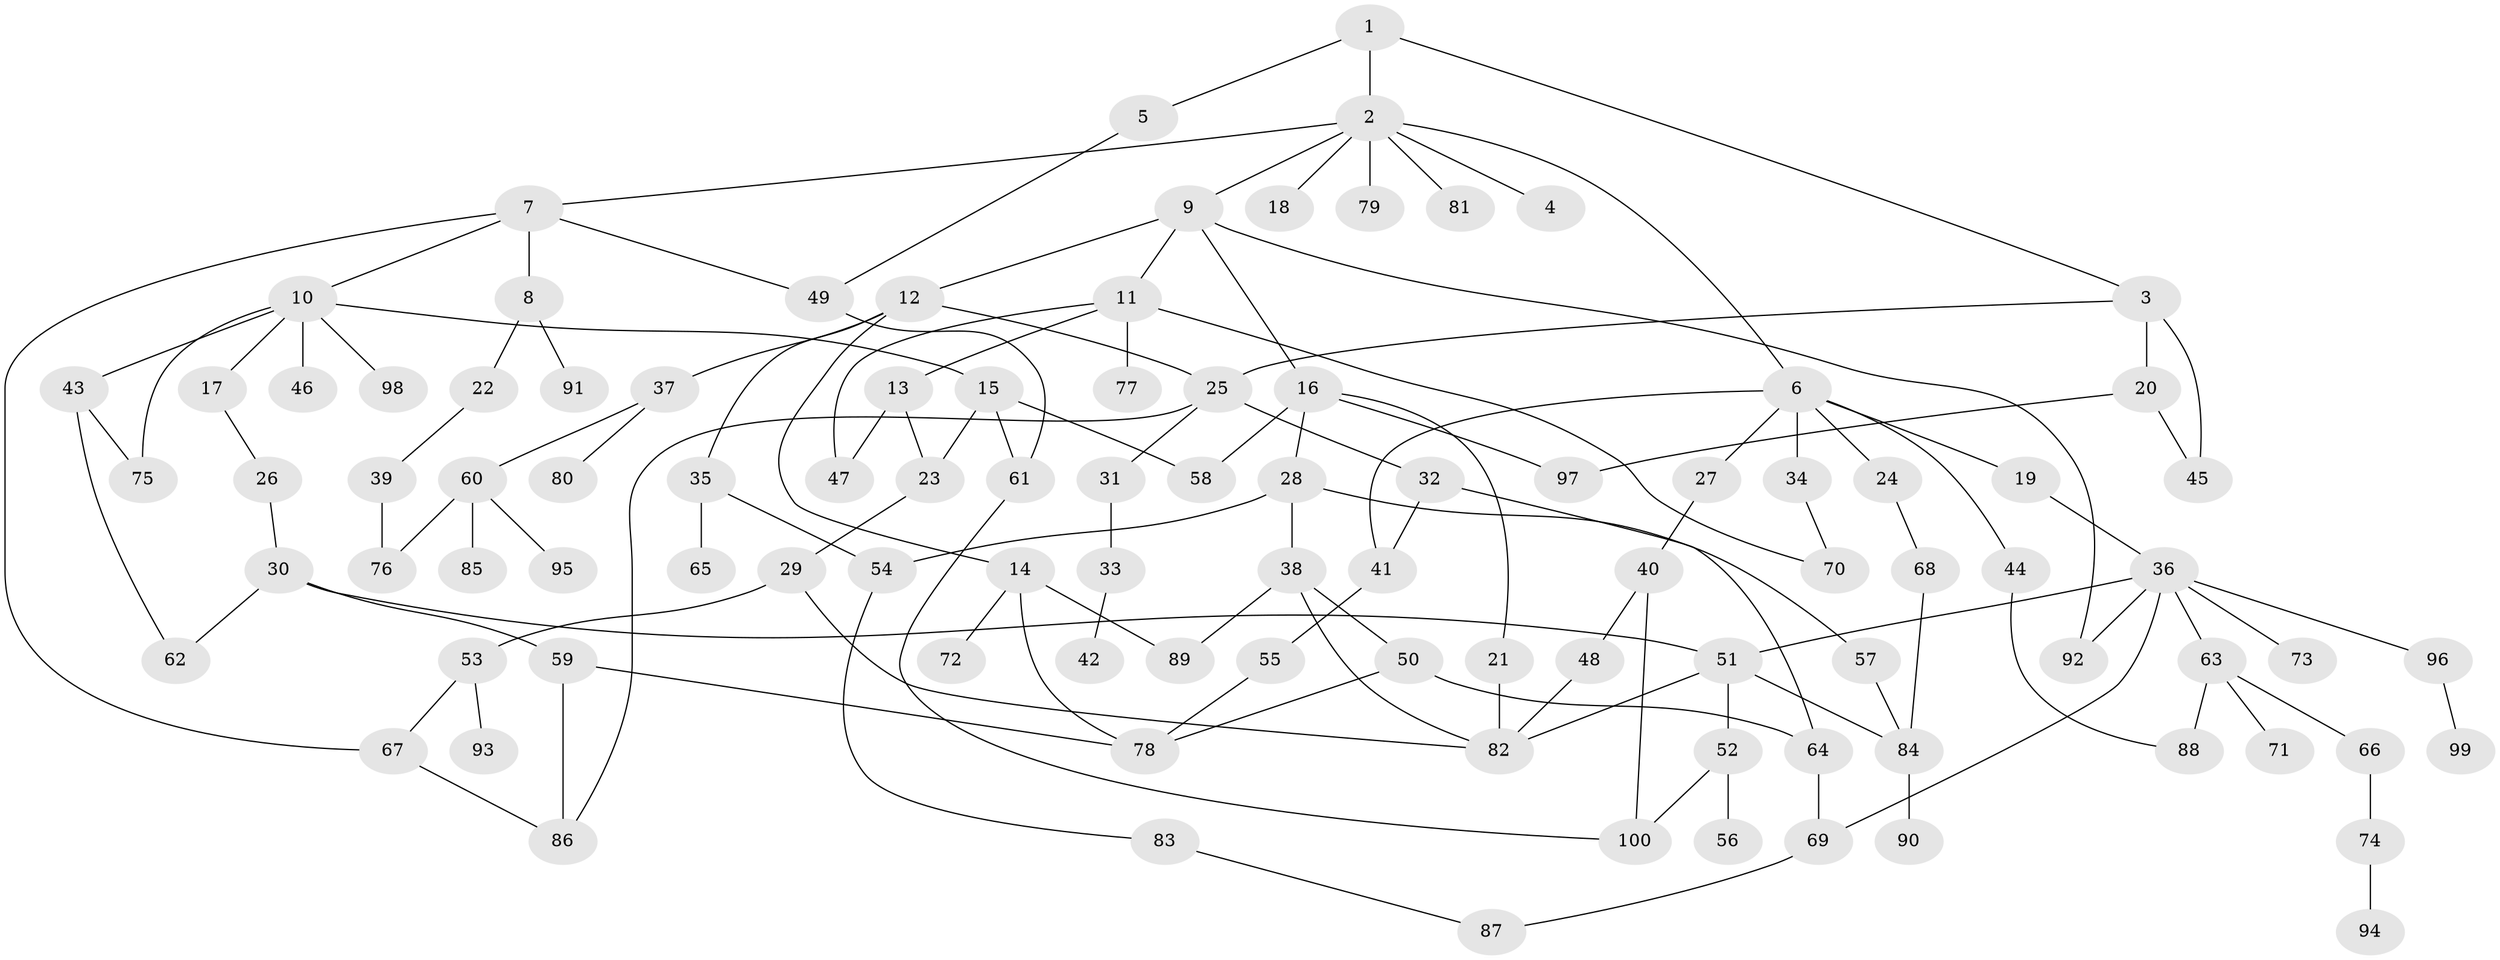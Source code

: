 // coarse degree distribution, {4: 0.1076923076923077, 11: 0.015384615384615385, 1: 0.24615384615384617, 3: 0.18461538461538463, 8: 0.03076923076923077, 5: 0.09230769230769231, 2: 0.2923076923076923, 10: 0.015384615384615385, 7: 0.015384615384615385}
// Generated by graph-tools (version 1.1) at 2025/23/03/03/25 07:23:30]
// undirected, 100 vertices, 134 edges
graph export_dot {
graph [start="1"]
  node [color=gray90,style=filled];
  1;
  2;
  3;
  4;
  5;
  6;
  7;
  8;
  9;
  10;
  11;
  12;
  13;
  14;
  15;
  16;
  17;
  18;
  19;
  20;
  21;
  22;
  23;
  24;
  25;
  26;
  27;
  28;
  29;
  30;
  31;
  32;
  33;
  34;
  35;
  36;
  37;
  38;
  39;
  40;
  41;
  42;
  43;
  44;
  45;
  46;
  47;
  48;
  49;
  50;
  51;
  52;
  53;
  54;
  55;
  56;
  57;
  58;
  59;
  60;
  61;
  62;
  63;
  64;
  65;
  66;
  67;
  68;
  69;
  70;
  71;
  72;
  73;
  74;
  75;
  76;
  77;
  78;
  79;
  80;
  81;
  82;
  83;
  84;
  85;
  86;
  87;
  88;
  89;
  90;
  91;
  92;
  93;
  94;
  95;
  96;
  97;
  98;
  99;
  100;
  1 -- 2;
  1 -- 3;
  1 -- 5;
  2 -- 4;
  2 -- 6;
  2 -- 7;
  2 -- 9;
  2 -- 18;
  2 -- 79;
  2 -- 81;
  3 -- 20;
  3 -- 25;
  3 -- 45;
  5 -- 49;
  6 -- 19;
  6 -- 24;
  6 -- 27;
  6 -- 34;
  6 -- 41;
  6 -- 44;
  7 -- 8;
  7 -- 10;
  7 -- 49;
  7 -- 67;
  8 -- 22;
  8 -- 91;
  9 -- 11;
  9 -- 12;
  9 -- 16;
  9 -- 92;
  10 -- 15;
  10 -- 17;
  10 -- 43;
  10 -- 46;
  10 -- 98;
  10 -- 75;
  11 -- 13;
  11 -- 47;
  11 -- 77;
  11 -- 70;
  12 -- 14;
  12 -- 25;
  12 -- 35;
  12 -- 37;
  13 -- 23;
  13 -- 47;
  14 -- 72;
  14 -- 78;
  14 -- 89;
  15 -- 58;
  15 -- 61;
  15 -- 23;
  16 -- 21;
  16 -- 28;
  16 -- 97;
  16 -- 58;
  17 -- 26;
  19 -- 36;
  20 -- 45;
  20 -- 97;
  21 -- 82;
  22 -- 39;
  23 -- 29;
  24 -- 68;
  25 -- 31;
  25 -- 32;
  25 -- 86;
  26 -- 30;
  27 -- 40;
  28 -- 38;
  28 -- 54;
  28 -- 57;
  29 -- 53;
  29 -- 82;
  30 -- 59;
  30 -- 62;
  30 -- 51;
  31 -- 33;
  32 -- 64;
  32 -- 41;
  33 -- 42;
  34 -- 70;
  35 -- 65;
  35 -- 54;
  36 -- 51;
  36 -- 63;
  36 -- 73;
  36 -- 96;
  36 -- 69;
  36 -- 92;
  37 -- 60;
  37 -- 80;
  38 -- 50;
  38 -- 82;
  38 -- 89;
  39 -- 76;
  40 -- 48;
  40 -- 100;
  41 -- 55;
  43 -- 75;
  43 -- 62;
  44 -- 88;
  48 -- 82;
  49 -- 61;
  50 -- 64;
  50 -- 78;
  51 -- 52;
  51 -- 82;
  51 -- 84;
  52 -- 56;
  52 -- 100;
  53 -- 93;
  53 -- 67;
  54 -- 83;
  55 -- 78;
  57 -- 84;
  59 -- 86;
  59 -- 78;
  60 -- 76;
  60 -- 85;
  60 -- 95;
  61 -- 100;
  63 -- 66;
  63 -- 71;
  63 -- 88;
  64 -- 69;
  66 -- 74;
  67 -- 86;
  68 -- 84;
  69 -- 87;
  74 -- 94;
  83 -- 87;
  84 -- 90;
  96 -- 99;
}
